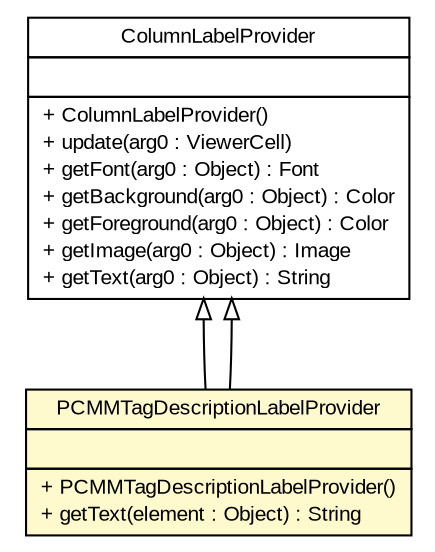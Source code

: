 #!/usr/local/bin/dot
#
# Class diagram 
# Generated by UMLGraph version R5_6-24-gf6e263 (http://www.umlgraph.org/)
#

digraph G {
	edge [fontname="arial",fontsize=10,labelfontname="arial",labelfontsize=10];
	node [fontname="arial",fontsize=10,shape=plaintext];
	nodesep=0.25;
	ranksep=0.5;
	// gov.sandia.cf.parts.ui.pcmm.editors.PCMMTagDescriptionLabelProvider
	c308358 [label=<<table title="gov.sandia.cf.parts.ui.pcmm.editors.PCMMTagDescriptionLabelProvider" border="0" cellborder="1" cellspacing="0" cellpadding="2" port="p" bgcolor="lemonChiffon" href="./PCMMTagDescriptionLabelProvider.html">
		<tr><td><table border="0" cellspacing="0" cellpadding="1">
<tr><td align="center" balign="center"> PCMMTagDescriptionLabelProvider </td></tr>
		</table></td></tr>
		<tr><td><table border="0" cellspacing="0" cellpadding="1">
<tr><td align="left" balign="left">  </td></tr>
		</table></td></tr>
		<tr><td><table border="0" cellspacing="0" cellpadding="1">
<tr><td align="left" balign="left"> + PCMMTagDescriptionLabelProvider() </td></tr>
<tr><td align="left" balign="left"> + getText(element : Object) : String </td></tr>
		</table></td></tr>
		</table>>, URL="./PCMMTagDescriptionLabelProvider.html", fontname="arial", fontcolor="black", fontsize=10.0];
	//gov.sandia.cf.parts.ui.pcmm.editors.PCMMTagDescriptionLabelProvider extends org.eclipse.jface.viewers.ColumnLabelProvider
	c308532:p -> c308358:p [dir=back,arrowtail=empty];
	//gov.sandia.cf.parts.ui.pcmm.editors.PCMMTagDescriptionLabelProvider extends org.eclipse.jface.viewers.ColumnLabelProvider
	c308532:p -> c308358:p [dir=back,arrowtail=empty];
	// org.eclipse.jface.viewers.ColumnLabelProvider
	c308532 [label=<<table title="org.eclipse.jface.viewers.ColumnLabelProvider" border="0" cellborder="1" cellspacing="0" cellpadding="2" port="p" href="http://java.sun.com/j2se/1.4.2/docs/api/org/eclipse/jface/viewers/ColumnLabelProvider.html">
		<tr><td><table border="0" cellspacing="0" cellpadding="1">
<tr><td align="center" balign="center"> ColumnLabelProvider </td></tr>
		</table></td></tr>
		<tr><td><table border="0" cellspacing="0" cellpadding="1">
<tr><td align="left" balign="left">  </td></tr>
		</table></td></tr>
		<tr><td><table border="0" cellspacing="0" cellpadding="1">
<tr><td align="left" balign="left"> + ColumnLabelProvider() </td></tr>
<tr><td align="left" balign="left"> + update(arg0 : ViewerCell) </td></tr>
<tr><td align="left" balign="left"> + getFont(arg0 : Object) : Font </td></tr>
<tr><td align="left" balign="left"> + getBackground(arg0 : Object) : Color </td></tr>
<tr><td align="left" balign="left"> + getForeground(arg0 : Object) : Color </td></tr>
<tr><td align="left" balign="left"> + getImage(arg0 : Object) : Image </td></tr>
<tr><td align="left" balign="left"> + getText(arg0 : Object) : String </td></tr>
		</table></td></tr>
		</table>>, URL="http://java.sun.com/j2se/1.4.2/docs/api/org/eclipse/jface/viewers/ColumnLabelProvider.html", fontname="arial", fontcolor="black", fontsize=10.0];
}

